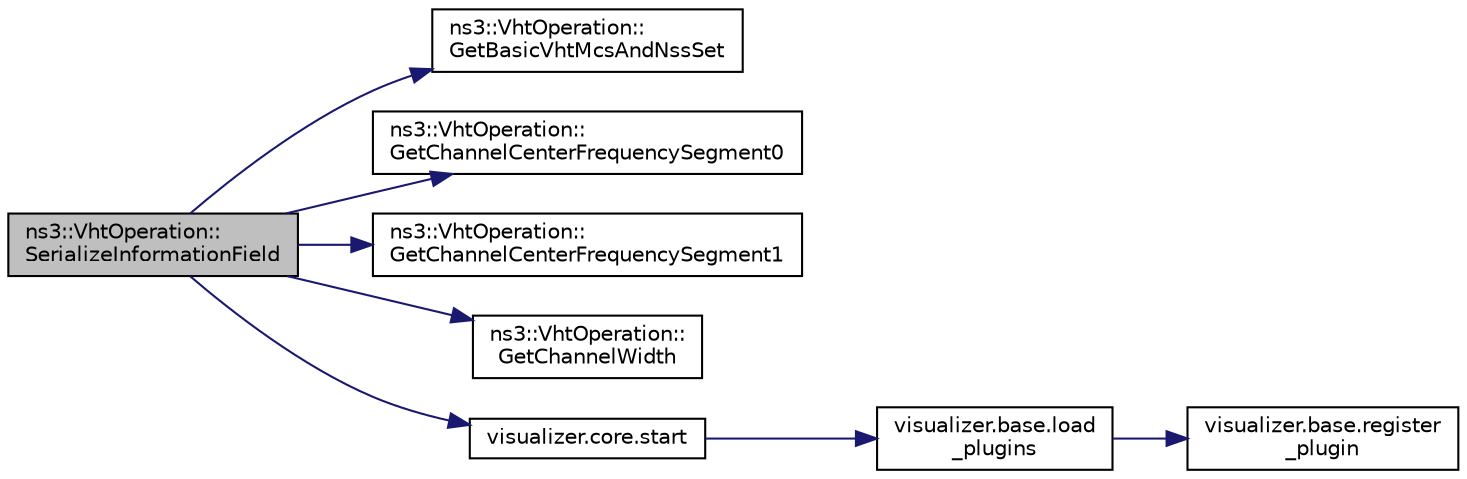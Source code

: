 digraph "ns3::VhtOperation::SerializeInformationField"
{
 // LATEX_PDF_SIZE
  edge [fontname="Helvetica",fontsize="10",labelfontname="Helvetica",labelfontsize="10"];
  node [fontname="Helvetica",fontsize="10",shape=record];
  rankdir="LR";
  Node1 [label="ns3::VhtOperation::\lSerializeInformationField",height=0.2,width=0.4,color="black", fillcolor="grey75", style="filled", fontcolor="black",tooltip="Serialize information (i.e., the body of the IE, not including the Element ID and length octets)"];
  Node1 -> Node2 [color="midnightblue",fontsize="10",style="solid",fontname="Helvetica"];
  Node2 [label="ns3::VhtOperation::\lGetBasicVhtMcsAndNssSet",height=0.2,width=0.4,color="black", fillcolor="white", style="filled",URL="$classns3_1_1_vht_operation.html#a4eb9e54964baf9731e75b5e6b31ece89",tooltip="Return the Basic VHT-MCS And Nss field in the VHT Operation information element."];
  Node1 -> Node3 [color="midnightblue",fontsize="10",style="solid",fontname="Helvetica"];
  Node3 [label="ns3::VhtOperation::\lGetChannelCenterFrequencySegment0",height=0.2,width=0.4,color="black", fillcolor="white", style="filled",URL="$classns3_1_1_vht_operation.html#a4fb3aa2c3a4e3ef71f8bc72473eadeb5",tooltip="Return the Channel Center Frequency Segment 0 field in the VHT Operation information element."];
  Node1 -> Node4 [color="midnightblue",fontsize="10",style="solid",fontname="Helvetica"];
  Node4 [label="ns3::VhtOperation::\lGetChannelCenterFrequencySegment1",height=0.2,width=0.4,color="black", fillcolor="white", style="filled",URL="$classns3_1_1_vht_operation.html#ae3bada3cfa3d93f11ba75dea466114ae",tooltip="Return the Channel Center Frequency Segment 1 field in the VHT Operation information element."];
  Node1 -> Node5 [color="midnightblue",fontsize="10",style="solid",fontname="Helvetica"];
  Node5 [label="ns3::VhtOperation::\lGetChannelWidth",height=0.2,width=0.4,color="black", fillcolor="white", style="filled",URL="$classns3_1_1_vht_operation.html#a79c960d8c5146b81b171bca94a286882",tooltip="Return the Channel Width field in the VHT Operation information element."];
  Node1 -> Node6 [color="midnightblue",fontsize="10",style="solid",fontname="Helvetica"];
  Node6 [label="visualizer.core.start",height=0.2,width=0.4,color="black", fillcolor="white", style="filled",URL="$namespacevisualizer_1_1core.html#a2a35e5d8a34af358b508dac8635754e0",tooltip=" "];
  Node6 -> Node7 [color="midnightblue",fontsize="10",style="solid",fontname="Helvetica"];
  Node7 [label="visualizer.base.load\l_plugins",height=0.2,width=0.4,color="black", fillcolor="white", style="filled",URL="$namespacevisualizer_1_1base.html#ad171497a5ff1afe0a73bedaebf35448f",tooltip=" "];
  Node7 -> Node8 [color="midnightblue",fontsize="10",style="solid",fontname="Helvetica"];
  Node8 [label="visualizer.base.register\l_plugin",height=0.2,width=0.4,color="black", fillcolor="white", style="filled",URL="$namespacevisualizer_1_1base.html#a6b0ffcff1e17ec4027496f50177e5b9e",tooltip=" "];
}
